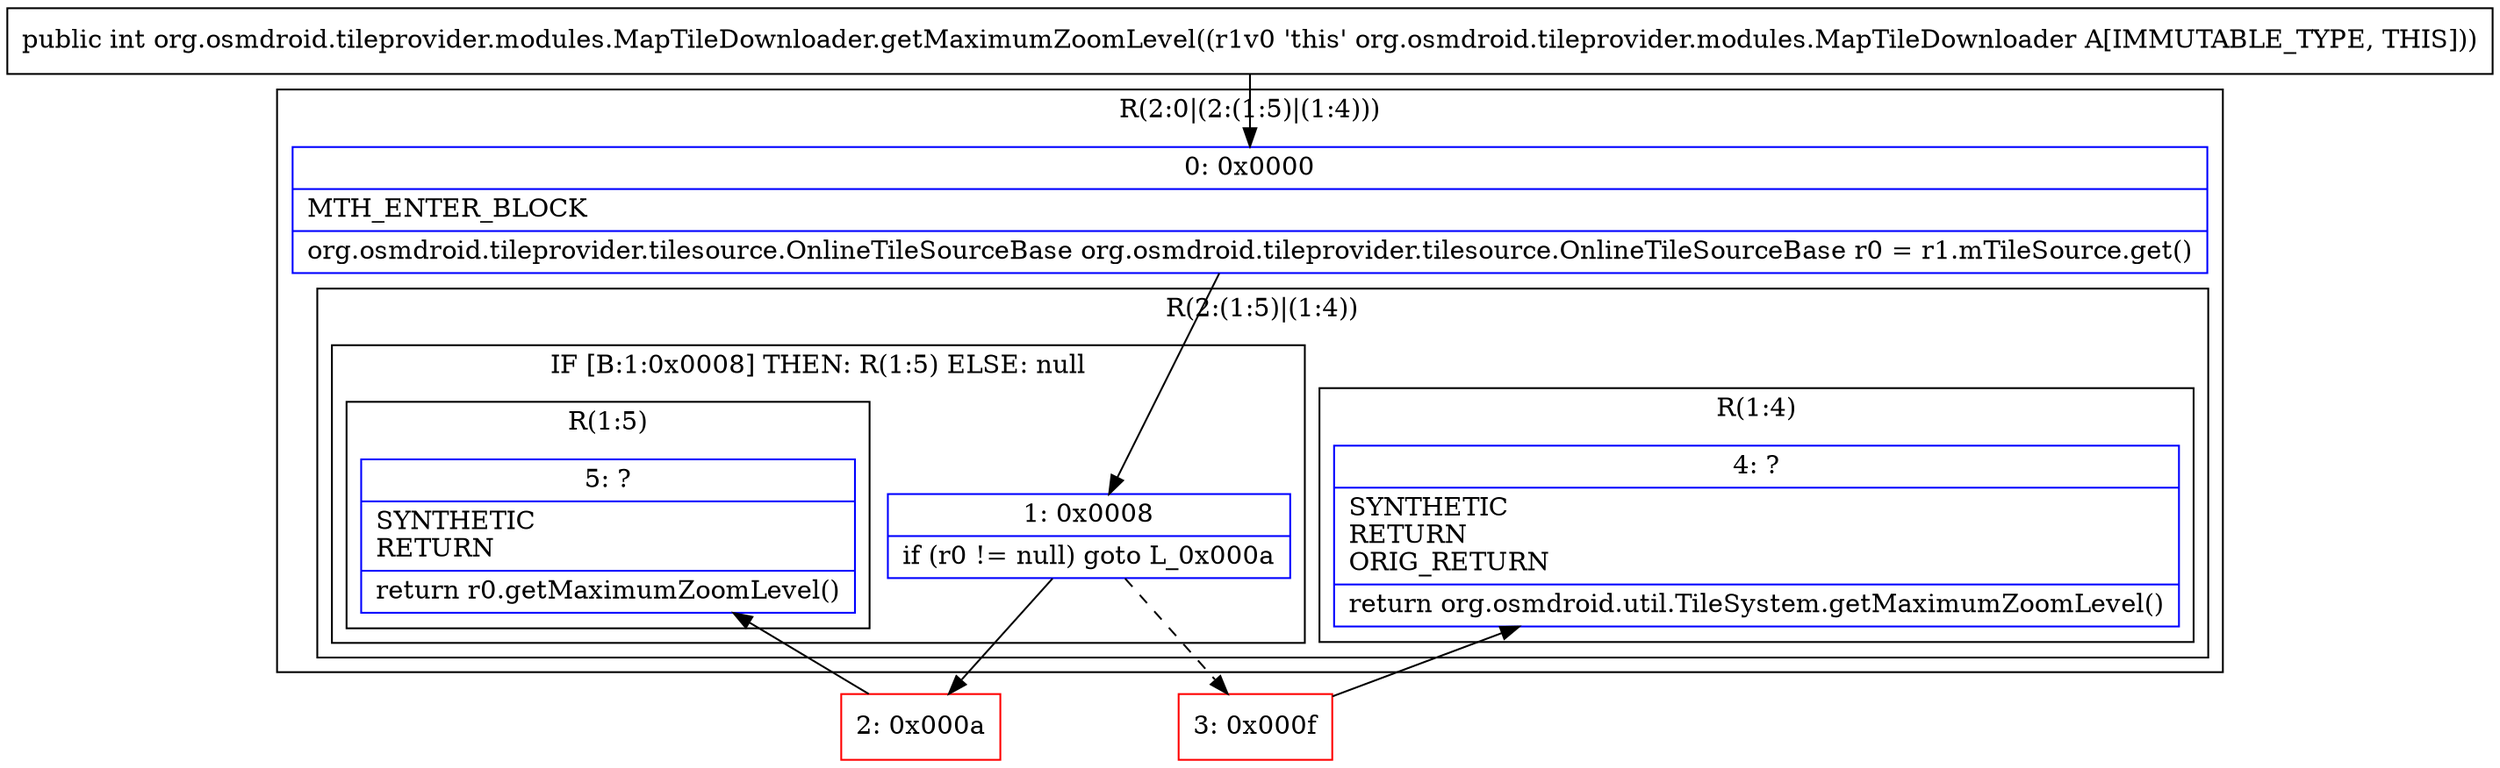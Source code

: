 digraph "CFG fororg.osmdroid.tileprovider.modules.MapTileDownloader.getMaximumZoomLevel()I" {
subgraph cluster_Region_1152877529 {
label = "R(2:0|(2:(1:5)|(1:4)))";
node [shape=record,color=blue];
Node_0 [shape=record,label="{0\:\ 0x0000|MTH_ENTER_BLOCK\l|org.osmdroid.tileprovider.tilesource.OnlineTileSourceBase org.osmdroid.tileprovider.tilesource.OnlineTileSourceBase r0 = r1.mTileSource.get()\l}"];
subgraph cluster_Region_799312920 {
label = "R(2:(1:5)|(1:4))";
node [shape=record,color=blue];
subgraph cluster_IfRegion_1697618662 {
label = "IF [B:1:0x0008] THEN: R(1:5) ELSE: null";
node [shape=record,color=blue];
Node_1 [shape=record,label="{1\:\ 0x0008|if (r0 != null) goto L_0x000a\l}"];
subgraph cluster_Region_980079561 {
label = "R(1:5)";
node [shape=record,color=blue];
Node_5 [shape=record,label="{5\:\ ?|SYNTHETIC\lRETURN\l|return r0.getMaximumZoomLevel()\l}"];
}
}
subgraph cluster_Region_4031827 {
label = "R(1:4)";
node [shape=record,color=blue];
Node_4 [shape=record,label="{4\:\ ?|SYNTHETIC\lRETURN\lORIG_RETURN\l|return org.osmdroid.util.TileSystem.getMaximumZoomLevel()\l}"];
}
}
}
Node_2 [shape=record,color=red,label="{2\:\ 0x000a}"];
Node_3 [shape=record,color=red,label="{3\:\ 0x000f}"];
MethodNode[shape=record,label="{public int org.osmdroid.tileprovider.modules.MapTileDownloader.getMaximumZoomLevel((r1v0 'this' org.osmdroid.tileprovider.modules.MapTileDownloader A[IMMUTABLE_TYPE, THIS])) }"];
MethodNode -> Node_0;
Node_0 -> Node_1;
Node_1 -> Node_2;
Node_1 -> Node_3[style=dashed];
Node_2 -> Node_5;
Node_3 -> Node_4;
}

